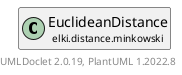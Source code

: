 @startuml
    remove .*\.(Instance|Par|Parameterizer|Factory)$
    set namespaceSeparator none
    hide empty fields
    hide empty methods

    class "<size:14>EuclideanDistance.Par\n<size:10>elki.distance.minkowski" as elki.distance.minkowski.EuclideanDistance.Par [[EuclideanDistance.Par.html]] {
        +make(): EuclideanDistance
    }

    interface "<size:14>Parameterizer\n<size:10>elki.utilities.optionhandling" as elki.utilities.optionhandling.Parameterizer [[../../utilities/optionhandling/Parameterizer.html]] {
        {abstract} +make(): Object
    }
    class "<size:14>EuclideanDistance\n<size:10>elki.distance.minkowski" as elki.distance.minkowski.EuclideanDistance [[EuclideanDistance.html]]

    elki.utilities.optionhandling.Parameterizer <|.. elki.distance.minkowski.EuclideanDistance.Par
    elki.distance.minkowski.EuclideanDistance +-- elki.distance.minkowski.EuclideanDistance.Par

    center footer UMLDoclet 2.0.19, PlantUML 1.2022.8
@enduml
